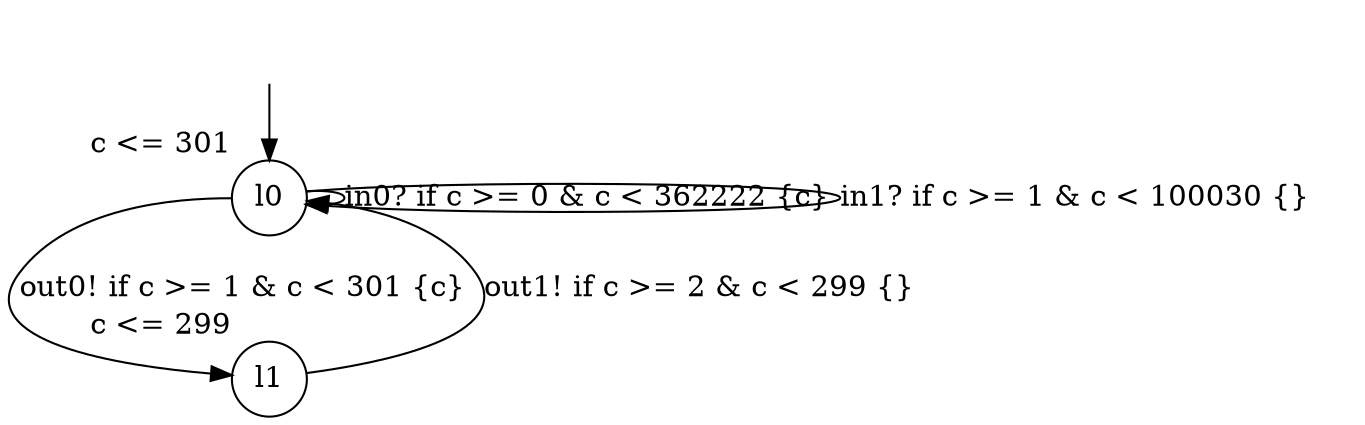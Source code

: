 digraph g {
__start0 [label="" shape="none"];
l0 [shape="circle" margin=0 label="l0", xlabel="c <= 301"];
l1 [shape="circle" margin=0 label="l1", xlabel="c <= 299"];
l0 -> l0 [label="in0? if c >= 0 & c < 362222 {c} "];
l0 -> l0 [label="in1? if c >= 1 & c < 100030 {} "];
l0 -> l1 [label="out0! if c >= 1 & c < 301 {c} "];
l1 -> l0 [label="out1! if c >= 2 & c < 299 {} "];
__start0 -> l0;
}
